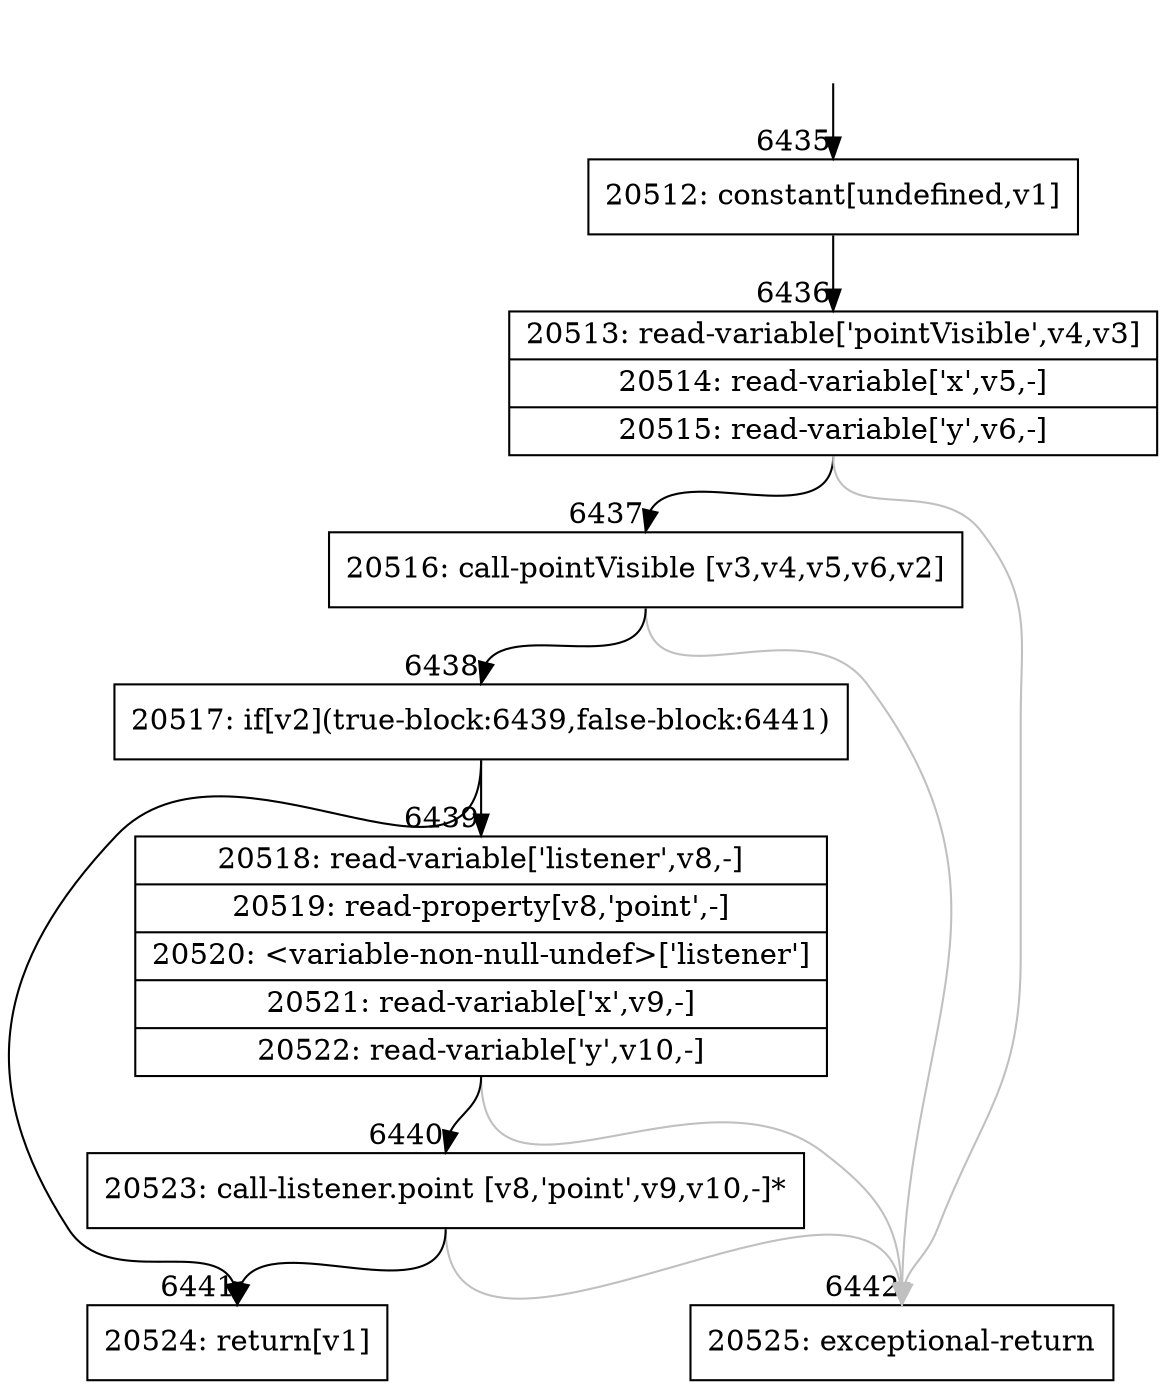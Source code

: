 digraph {
rankdir="TD"
BB_entry580[shape=none,label=""];
BB_entry580 -> BB6435 [tailport=s, headport=n, headlabel="    6435"]
BB6435 [shape=record label="{20512: constant[undefined,v1]}" ] 
BB6435 -> BB6436 [tailport=s, headport=n, headlabel="      6436"]
BB6436 [shape=record label="{20513: read-variable['pointVisible',v4,v3]|20514: read-variable['x',v5,-]|20515: read-variable['y',v6,-]}" ] 
BB6436 -> BB6437 [tailport=s, headport=n, headlabel="      6437"]
BB6436 -> BB6442 [tailport=s, headport=n, color=gray, headlabel="      6442"]
BB6437 [shape=record label="{20516: call-pointVisible [v3,v4,v5,v6,v2]}" ] 
BB6437 -> BB6438 [tailport=s, headport=n, headlabel="      6438"]
BB6437 -> BB6442 [tailport=s, headport=n, color=gray]
BB6438 [shape=record label="{20517: if[v2](true-block:6439,false-block:6441)}" ] 
BB6438 -> BB6439 [tailport=s, headport=n, headlabel="      6439"]
BB6438 -> BB6441 [tailport=s, headport=n, headlabel="      6441"]
BB6439 [shape=record label="{20518: read-variable['listener',v8,-]|20519: read-property[v8,'point',-]|20520: \<variable-non-null-undef\>['listener']|20521: read-variable['x',v9,-]|20522: read-variable['y',v10,-]}" ] 
BB6439 -> BB6440 [tailport=s, headport=n, headlabel="      6440"]
BB6439 -> BB6442 [tailport=s, headport=n, color=gray]
BB6440 [shape=record label="{20523: call-listener.point [v8,'point',v9,v10,-]*}" ] 
BB6440 -> BB6441 [tailport=s, headport=n]
BB6440 -> BB6442 [tailport=s, headport=n, color=gray]
BB6441 [shape=record label="{20524: return[v1]}" ] 
BB6442 [shape=record label="{20525: exceptional-return}" ] 
//#$~ 3752
}
